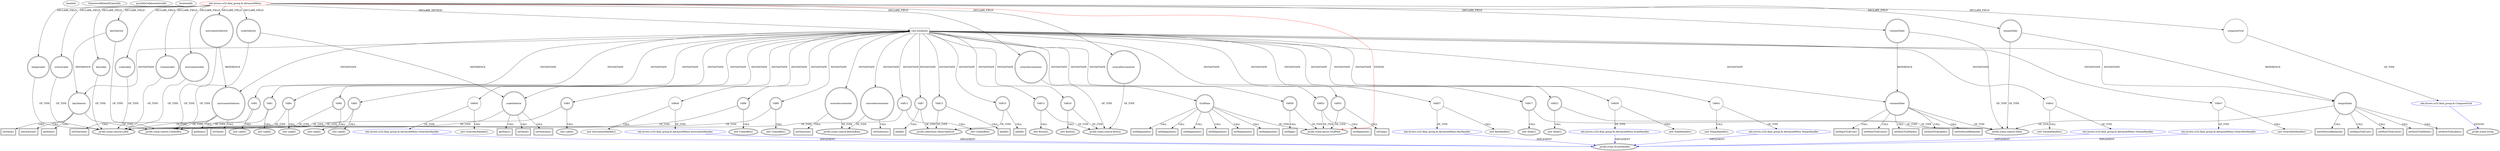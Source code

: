 digraph {
baseInfo[graphId=3207,category="extension_graph",isAnonymous=false,possibleRelation=true]
frameworkRelatedTypesInfo[0="javafx.scene.layout.GridPane"]
possibleCollaborationsInfo[0="3207~FIELD_DECLARATION-~javafx.scene.layout.GridPane ~javafx.scene.Group ~false~false",1="3207~CLIENT_METHOD_DECLARATION-INSTANTIATION-~javafx.scene.layout.GridPane ~javafx.event.EventHandler ~false~false"]
locationInfo[projectName="ireardon-cs32-final",filePath="/ireardon-cs32-final/cs32-final-master/src/edu/brown/cs32/final_group/fx/AdvancedMenu.java",contextSignature="AdvancedMenu",graphId="3207"]
0[label="edu.brown.cs32.final_group.fx.AdvancedMenu",vertexType="ROOT_CLIENT_CLASS_DECLARATION",isFrameworkType=false,color=red]
1[label="javafx.scene.layout.GridPane",vertexType="FRAMEWORK_CLASS_TYPE",isFrameworkType=true,peripheries=2]
2[label="composerGrid",vertexType="FIELD_DECLARATION",isFrameworkType=false,shape=circle]
3[label="edu.brown.cs32.final_group.fx.ComposerGrid",vertexType="REFERENCE_CLIENT_CLASS_DECLARATION",isFrameworkType=false,color=blue]
4[label="javafx.scene.Group",vertexType="FRAMEWORK_CLASS_TYPE",isFrameworkType=true,peripheries=2]
5[label="instrumentLabel",vertexType="FIELD_DECLARATION",isFrameworkType=true,peripheries=2,shape=circle]
6[label="javafx.scene.control.Label",vertexType="FRAMEWORK_CLASS_TYPE",isFrameworkType=true,peripheries=2]
7[label="instrumentSelector",vertexType="FIELD_DECLARATION",isFrameworkType=true,peripheries=2,shape=circle]
8[label="javafx.scene.control.ComboBox",vertexType="FRAMEWORK_CLASS_TYPE",isFrameworkType=true,peripheries=2]
9[label="keyLabel",vertexType="FIELD_DECLARATION",isFrameworkType=true,peripheries=2,shape=circle]
11[label="keySelector",vertexType="FIELD_DECLARATION",isFrameworkType=true,peripheries=2,shape=circle]
13[label="octaveDecrementer",vertexType="FIELD_DECLARATION",isFrameworkType=true,peripheries=2,shape=circle]
14[label="javafx.scene.control.Button",vertexType="FRAMEWORK_CLASS_TYPE",isFrameworkType=true,peripheries=2]
15[label="octaveIncrementer",vertexType="FIELD_DECLARATION",isFrameworkType=true,peripheries=2,shape=circle]
17[label="octaveLabel",vertexType="FIELD_DECLARATION",isFrameworkType=true,peripheries=2,shape=circle]
19[label="scaleLabel",vertexType="FIELD_DECLARATION",isFrameworkType=true,peripheries=2,shape=circle]
21[label="scaleSelector",vertexType="FIELD_DECLARATION",isFrameworkType=true,peripheries=2,shape=circle]
23[label="tempoLabel",vertexType="FIELD_DECLARATION",isFrameworkType=true,peripheries=2,shape=circle]
25[label="tempoSlider",vertexType="FIELD_DECLARATION",isFrameworkType=true,peripheries=2,shape=circle]
26[label="javafx.scene.control.Slider",vertexType="FRAMEWORK_CLASS_TYPE",isFrameworkType=true,peripheries=2]
27[label="volumeLabel",vertexType="FIELD_DECLARATION",isFrameworkType=true,peripheries=2,shape=circle]
29[label="volumeSlider",vertexType="FIELD_DECLARATION",isFrameworkType=true,peripheries=2,shape=circle]
31[label="void initialize()",vertexType="CLIENT_METHOD_DECLARATION",isFrameworkType=false,shape=box]
33[label="VAR0",vertexType="VARIABLE_EXPRESION",isFrameworkType=true,peripheries=2,shape=circle]
32[label="new Label()",vertexType="CONSTRUCTOR_CALL",isFrameworkType=true,peripheries=2]
36[label="VAR1",vertexType="VARIABLE_EXPRESION",isFrameworkType=true,peripheries=2,shape=circle]
35[label="new Label()",vertexType="CONSTRUCTOR_CALL",isFrameworkType=true,peripheries=2]
39[label="VAR2",vertexType="VARIABLE_EXPRESION",isFrameworkType=true,peripheries=2,shape=circle]
38[label="new Label()",vertexType="CONSTRUCTOR_CALL",isFrameworkType=true,peripheries=2]
42[label="VAR3",vertexType="VARIABLE_EXPRESION",isFrameworkType=true,peripheries=2,shape=circle]
41[label="new Label()",vertexType="CONSTRUCTOR_CALL",isFrameworkType=true,peripheries=2]
45[label="VAR4",vertexType="VARIABLE_EXPRESION",isFrameworkType=true,peripheries=2,shape=circle]
44[label="new Label()",vertexType="CONSTRUCTOR_CALL",isFrameworkType=true,peripheries=2]
48[label="VAR5",vertexType="VARIABLE_EXPRESION",isFrameworkType=true,peripheries=2,shape=circle]
47[label="new Label()",vertexType="CONSTRUCTOR_CALL",isFrameworkType=true,peripheries=2]
51[label="VAR6",vertexType="VARIABLE_EXPRESION",isFrameworkType=true,peripheries=2,shape=circle]
50[label="new ComboBox()",vertexType="CONSTRUCTOR_CALL",isFrameworkType=true,peripheries=2]
53[label="VAR7",vertexType="VARIABLE_EXPRESION",isFrameworkType=true,peripheries=2,shape=circle]
55[label="javafx.collections.ObservableList",vertexType="FRAMEWORK_INTERFACE_TYPE",isFrameworkType=true,peripheries=2]
54[label="addAll()",vertexType="INSIDE_CALL",isFrameworkType=true,peripheries=2,shape=box]
56[label="keySelector",vertexType="VARIABLE_EXPRESION",isFrameworkType=true,peripheries=2,shape=circle]
57[label="getItems()",vertexType="INSIDE_CALL",isFrameworkType=true,peripheries=2,shape=box]
60[label="VAR9",vertexType="VARIABLE_EXPRESION",isFrameworkType=true,peripheries=2,shape=circle]
59[label="new ComboBox()",vertexType="CONSTRUCTOR_CALL",isFrameworkType=true,peripheries=2]
62[label="VAR10",vertexType="VARIABLE_EXPRESION",isFrameworkType=true,peripheries=2,shape=circle]
63[label="addAll()",vertexType="INSIDE_CALL",isFrameworkType=true,peripheries=2,shape=box]
65[label="scaleSelector",vertexType="VARIABLE_EXPRESION",isFrameworkType=true,peripheries=2,shape=circle]
66[label="getItems()",vertexType="INSIDE_CALL",isFrameworkType=true,peripheries=2,shape=box]
69[label="VAR12",vertexType="VARIABLE_EXPRESION",isFrameworkType=true,peripheries=2,shape=circle]
68[label="new ComboBox()",vertexType="CONSTRUCTOR_CALL",isFrameworkType=true,peripheries=2]
71[label="VAR13",vertexType="VARIABLE_EXPRESION",isFrameworkType=true,peripheries=2,shape=circle]
72[label="addAll()",vertexType="INSIDE_CALL",isFrameworkType=true,peripheries=2,shape=box]
74[label="instrumentSelector",vertexType="VARIABLE_EXPRESION",isFrameworkType=true,peripheries=2,shape=circle]
75[label="getItems()",vertexType="INSIDE_CALL",isFrameworkType=true,peripheries=2,shape=box]
78[label="VAR15",vertexType="VARIABLE_EXPRESION",isFrameworkType=true,peripheries=2,shape=circle]
77[label="new Button()",vertexType="CONSTRUCTOR_CALL",isFrameworkType=true,peripheries=2]
81[label="VAR16",vertexType="VARIABLE_EXPRESION",isFrameworkType=true,peripheries=2,shape=circle]
80[label="new Button()",vertexType="CONSTRUCTOR_CALL",isFrameworkType=true,peripheries=2]
84[label="VAR17",vertexType="VARIABLE_EXPRESION",isFrameworkType=true,peripheries=2,shape=circle]
83[label="new Slider()",vertexType="CONSTRUCTOR_CALL",isFrameworkType=true,peripheries=2]
86[label="volumeSlider",vertexType="VARIABLE_EXPRESION",isFrameworkType=true,peripheries=2,shape=circle]
87[label="setMajorTickUnit()",vertexType="INSIDE_CALL",isFrameworkType=true,peripheries=2,shape=box]
90[label="setMinorTickCount()",vertexType="INSIDE_CALL",isFrameworkType=true,peripheries=2,shape=box]
92[label="setShowTickMarks()",vertexType="INSIDE_CALL",isFrameworkType=true,peripheries=2,shape=box]
94[label="setShowTickLabels()",vertexType="INSIDE_CALL",isFrameworkType=true,peripheries=2,shape=box]
96[label="VAR22",vertexType="VARIABLE_EXPRESION",isFrameworkType=true,peripheries=2,shape=circle]
95[label="new Slider()",vertexType="CONSTRUCTOR_CALL",isFrameworkType=true,peripheries=2]
98[label="tempoSlider",vertexType="VARIABLE_EXPRESION",isFrameworkType=true,peripheries=2,shape=circle]
99[label="setMajorTickUnit()",vertexType="INSIDE_CALL",isFrameworkType=true,peripheries=2,shape=box]
102[label="setMinorTickCount()",vertexType="INSIDE_CALL",isFrameworkType=true,peripheries=2,shape=box]
104[label="setShowTickMarks()",vertexType="INSIDE_CALL",isFrameworkType=true,peripheries=2,shape=box]
106[label="setShowTickLabels()",vertexType="INSIDE_CALL",isFrameworkType=true,peripheries=2,shape=box]
108[label="setValue()",vertexType="INSIDE_CALL",isFrameworkType=true,peripheries=2,shape=box]
110[label="setValue()",vertexType="INSIDE_CALL",isFrameworkType=true,peripheries=2,shape=box]
112[label="setValue()",vertexType="INSIDE_CALL",isFrameworkType=true,peripheries=2,shape=box]
113[label="GridPane",vertexType="VARIABLE_EXPRESION",isFrameworkType=true,peripheries=2,shape=circle]
114[label="setHalignment()",vertexType="INSIDE_CALL",isFrameworkType=true,peripheries=2,shape=box]
117[label="setHalignment()",vertexType="INSIDE_CALL",isFrameworkType=true,peripheries=2,shape=box]
119[label="setHalignment()",vertexType="INSIDE_CALL",isFrameworkType=true,peripheries=2,shape=box]
121[label="setHalignment()",vertexType="INSIDE_CALL",isFrameworkType=true,peripheries=2,shape=box]
123[label="setHalignment()",vertexType="INSIDE_CALL",isFrameworkType=true,peripheries=2,shape=box]
125[label="setHalignment()",vertexType="INSIDE_CALL",isFrameworkType=true,peripheries=2,shape=box]
127[label="setOnAction()",vertexType="INSIDE_CALL",isFrameworkType=true,peripheries=2,shape=box]
129[label="VAR37",vertexType="VARIABLE_EXPRESION",isFrameworkType=false,shape=circle]
130[label="edu.brown.cs32.final_group.fx.AdvancedMenu.KeyHandler",vertexType="REFERENCE_CLIENT_CLASS_DECLARATION",isFrameworkType=false,color=blue]
131[label="javafx.event.EventHandler",vertexType="FRAMEWORK_INTERFACE_TYPE",isFrameworkType=true,peripheries=2]
128[label="new KeyHandler()",vertexType="CONSTRUCTOR_CALL",isFrameworkType=false]
133[label="setOnAction()",vertexType="INSIDE_CALL",isFrameworkType=true,peripheries=2,shape=box]
135[label="VAR39",vertexType="VARIABLE_EXPRESION",isFrameworkType=false,shape=circle]
136[label="edu.brown.cs32.final_group.fx.AdvancedMenu.ScaleHandler",vertexType="REFERENCE_CLIENT_CLASS_DECLARATION",isFrameworkType=false,color=blue]
134[label="new ScaleHandler()",vertexType="CONSTRUCTOR_CALL",isFrameworkType=false]
139[label="setOnMouseReleased()",vertexType="INSIDE_CALL",isFrameworkType=true,peripheries=2,shape=box]
141[label="VAR41",vertexType="VARIABLE_EXPRESION",isFrameworkType=false,shape=circle]
142[label="edu.brown.cs32.final_group.fx.AdvancedMenu.TempoHandler",vertexType="REFERENCE_CLIENT_CLASS_DECLARATION",isFrameworkType=false,color=blue]
140[label="new TempoHandler()",vertexType="CONSTRUCTOR_CALL",isFrameworkType=false]
145[label="setOnMouseReleased()",vertexType="INSIDE_CALL",isFrameworkType=true,peripheries=2,shape=box]
147[label="VAR43",vertexType="VARIABLE_EXPRESION",isFrameworkType=false,shape=circle]
148[label="edu.brown.cs32.final_group.fx.AdvancedMenu.VolumeHandler",vertexType="REFERENCE_CLIENT_CLASS_DECLARATION",isFrameworkType=false,color=blue]
146[label="new VolumeHandler()",vertexType="CONSTRUCTOR_CALL",isFrameworkType=false]
150[label="octaveIncrementer",vertexType="VARIABLE_EXPRESION",isFrameworkType=true,peripheries=2,shape=circle]
152[label="javafx.scene.control.ButtonBase",vertexType="FRAMEWORK_CLASS_TYPE",isFrameworkType=true,peripheries=2]
151[label="setOnAction()",vertexType="INSIDE_CALL",isFrameworkType=true,peripheries=2,shape=box]
154[label="VAR45",vertexType="VARIABLE_EXPRESION",isFrameworkType=false,shape=circle]
155[label="edu.brown.cs32.final_group.fx.AdvancedMenu.OctaveIncHandler",vertexType="REFERENCE_CLIENT_CLASS_DECLARATION",isFrameworkType=false,color=blue]
153[label="new OctaveIncHandler()",vertexType="CONSTRUCTOR_CALL",isFrameworkType=false]
157[label="octaveDecrementer",vertexType="VARIABLE_EXPRESION",isFrameworkType=true,peripheries=2,shape=circle]
158[label="setOnAction()",vertexType="INSIDE_CALL",isFrameworkType=true,peripheries=2,shape=box]
161[label="VAR47",vertexType="VARIABLE_EXPRESION",isFrameworkType=false,shape=circle]
162[label="edu.brown.cs32.final_group.fx.AdvancedMenu.OctaveDecHandler",vertexType="REFERENCE_CLIENT_CLASS_DECLARATION",isFrameworkType=false,color=blue]
160[label="new OctaveDecHandler()",vertexType="CONSTRUCTOR_CALL",isFrameworkType=false]
165[label="setOnAction()",vertexType="INSIDE_CALL",isFrameworkType=true,peripheries=2,shape=box]
167[label="VAR49",vertexType="VARIABLE_EXPRESION",isFrameworkType=false,shape=circle]
168[label="edu.brown.cs32.final_group.fx.AdvancedMenu.InstrumentHandler",vertexType="REFERENCE_CLIENT_CLASS_DECLARATION",isFrameworkType=false,color=blue]
166[label="new InstrumentHandler()",vertexType="CONSTRUCTOR_CALL",isFrameworkType=false]
170[label="VAR50",vertexType="VARIABLE_EXPRESION",isFrameworkType=true,peripheries=2,shape=circle]
171[label="setHgap()",vertexType="INSIDE_CALL",isFrameworkType=true,peripheries=2,shape=box]
173[label="VAR51",vertexType="VARIABLE_EXPRESION",isFrameworkType=true,peripheries=2,shape=circle]
174[label="setVgap()",vertexType="INSIDE_CALL",isFrameworkType=true,peripheries=2,shape=box]
176[label="VAR52",vertexType="VARIABLE_EXPRESION",isFrameworkType=true,peripheries=2,shape=circle]
177[label="setAlignment()",vertexType="INSIDE_CALL",isFrameworkType=true,peripheries=2,shape=box]
0->1[label="EXTEND",color=red]
0->2[label="DECLARE_FIELD"]
3->4[label="EXTEND",color=blue]
2->3[label="OF_TYPE"]
0->5[label="DECLARE_FIELD"]
5->6[label="OF_TYPE"]
0->7[label="DECLARE_FIELD"]
7->8[label="OF_TYPE"]
0->9[label="DECLARE_FIELD"]
9->6[label="OF_TYPE"]
0->11[label="DECLARE_FIELD"]
11->8[label="OF_TYPE"]
0->13[label="DECLARE_FIELD"]
13->14[label="OF_TYPE"]
0->15[label="DECLARE_FIELD"]
15->14[label="OF_TYPE"]
0->17[label="DECLARE_FIELD"]
17->6[label="OF_TYPE"]
0->19[label="DECLARE_FIELD"]
19->6[label="OF_TYPE"]
0->21[label="DECLARE_FIELD"]
21->8[label="OF_TYPE"]
0->23[label="DECLARE_FIELD"]
23->6[label="OF_TYPE"]
0->25[label="DECLARE_FIELD"]
25->26[label="OF_TYPE"]
0->27[label="DECLARE_FIELD"]
27->6[label="OF_TYPE"]
0->29[label="DECLARE_FIELD"]
29->26[label="OF_TYPE"]
0->31[label="DECLARE_METHOD"]
31->33[label="INSTANTIATE"]
33->6[label="OF_TYPE"]
33->32[label="CALL"]
31->36[label="INSTANTIATE"]
36->6[label="OF_TYPE"]
36->35[label="CALL"]
31->39[label="INSTANTIATE"]
39->6[label="OF_TYPE"]
39->38[label="CALL"]
31->42[label="INSTANTIATE"]
42->6[label="OF_TYPE"]
42->41[label="CALL"]
31->45[label="INSTANTIATE"]
45->6[label="OF_TYPE"]
45->44[label="CALL"]
31->48[label="INSTANTIATE"]
48->6[label="OF_TYPE"]
48->47[label="CALL"]
31->51[label="INSTANTIATE"]
51->8[label="OF_TYPE"]
51->50[label="CALL"]
31->53[label="INSTANTIATE"]
53->55[label="OF_TYPE"]
53->54[label="CALL"]
31->56[label="INSTANTIATE"]
11->56[label="REFERENCE"]
56->8[label="OF_TYPE"]
56->57[label="CALL"]
31->60[label="INSTANTIATE"]
60->8[label="OF_TYPE"]
60->59[label="CALL"]
31->62[label="INSTANTIATE"]
62->55[label="OF_TYPE"]
62->63[label="CALL"]
31->65[label="INSTANTIATE"]
21->65[label="REFERENCE"]
65->8[label="OF_TYPE"]
65->66[label="CALL"]
31->69[label="INSTANTIATE"]
69->8[label="OF_TYPE"]
69->68[label="CALL"]
31->71[label="INSTANTIATE"]
71->55[label="OF_TYPE"]
71->72[label="CALL"]
31->74[label="INSTANTIATE"]
7->74[label="REFERENCE"]
74->8[label="OF_TYPE"]
74->75[label="CALL"]
31->78[label="INSTANTIATE"]
78->14[label="OF_TYPE"]
78->77[label="CALL"]
31->81[label="INSTANTIATE"]
81->14[label="OF_TYPE"]
81->80[label="CALL"]
31->84[label="INSTANTIATE"]
84->26[label="OF_TYPE"]
84->83[label="CALL"]
31->86[label="INSTANTIATE"]
29->86[label="REFERENCE"]
86->26[label="OF_TYPE"]
86->87[label="CALL"]
86->90[label="CALL"]
86->92[label="CALL"]
86->94[label="CALL"]
31->96[label="INSTANTIATE"]
96->26[label="OF_TYPE"]
96->95[label="CALL"]
31->98[label="INSTANTIATE"]
25->98[label="REFERENCE"]
98->26[label="OF_TYPE"]
98->99[label="CALL"]
98->102[label="CALL"]
98->104[label="CALL"]
98->106[label="CALL"]
56->108[label="CALL"]
65->110[label="CALL"]
74->112[label="CALL"]
31->113[label="INSTANTIATE"]
113->1[label="OF_TYPE"]
113->114[label="CALL"]
113->117[label="CALL"]
113->119[label="CALL"]
113->121[label="CALL"]
113->123[label="CALL"]
113->125[label="CALL"]
56->127[label="CALL"]
31->129[label="INSTANTIATE"]
130->131[label="IMPLEMENT",color=blue]
129->130[label="OF_TYPE"]
129->128[label="CALL"]
65->133[label="CALL"]
31->135[label="INSTANTIATE"]
136->131[label="IMPLEMENT",color=blue]
135->136[label="OF_TYPE"]
135->134[label="CALL"]
98->139[label="CALL"]
31->141[label="INSTANTIATE"]
142->131[label="IMPLEMENT",color=blue]
141->142[label="OF_TYPE"]
141->140[label="CALL"]
86->145[label="CALL"]
31->147[label="INSTANTIATE"]
148->131[label="IMPLEMENT",color=blue]
147->148[label="OF_TYPE"]
147->146[label="CALL"]
31->150[label="INSTANTIATE"]
150->152[label="OF_TYPE"]
150->151[label="CALL"]
31->154[label="INSTANTIATE"]
155->131[label="IMPLEMENT",color=blue]
154->155[label="OF_TYPE"]
154->153[label="CALL"]
31->157[label="INSTANTIATE"]
157->152[label="OF_TYPE"]
157->158[label="CALL"]
31->161[label="INSTANTIATE"]
162->131[label="IMPLEMENT",color=blue]
161->162[label="OF_TYPE"]
161->160[label="CALL"]
74->165[label="CALL"]
31->167[label="INSTANTIATE"]
168->131[label="IMPLEMENT",color=blue]
167->168[label="OF_TYPE"]
167->166[label="CALL"]
31->170[label="INSTANTIATE"]
170->1[label="OF_TYPE"]
170->171[label="CALL"]
31->173[label="INSTANTIATE"]
173->1[label="OF_TYPE"]
173->174[label="CALL"]
31->176[label="INSTANTIATE"]
176->1[label="OF_TYPE"]
176->177[label="CALL"]
}
